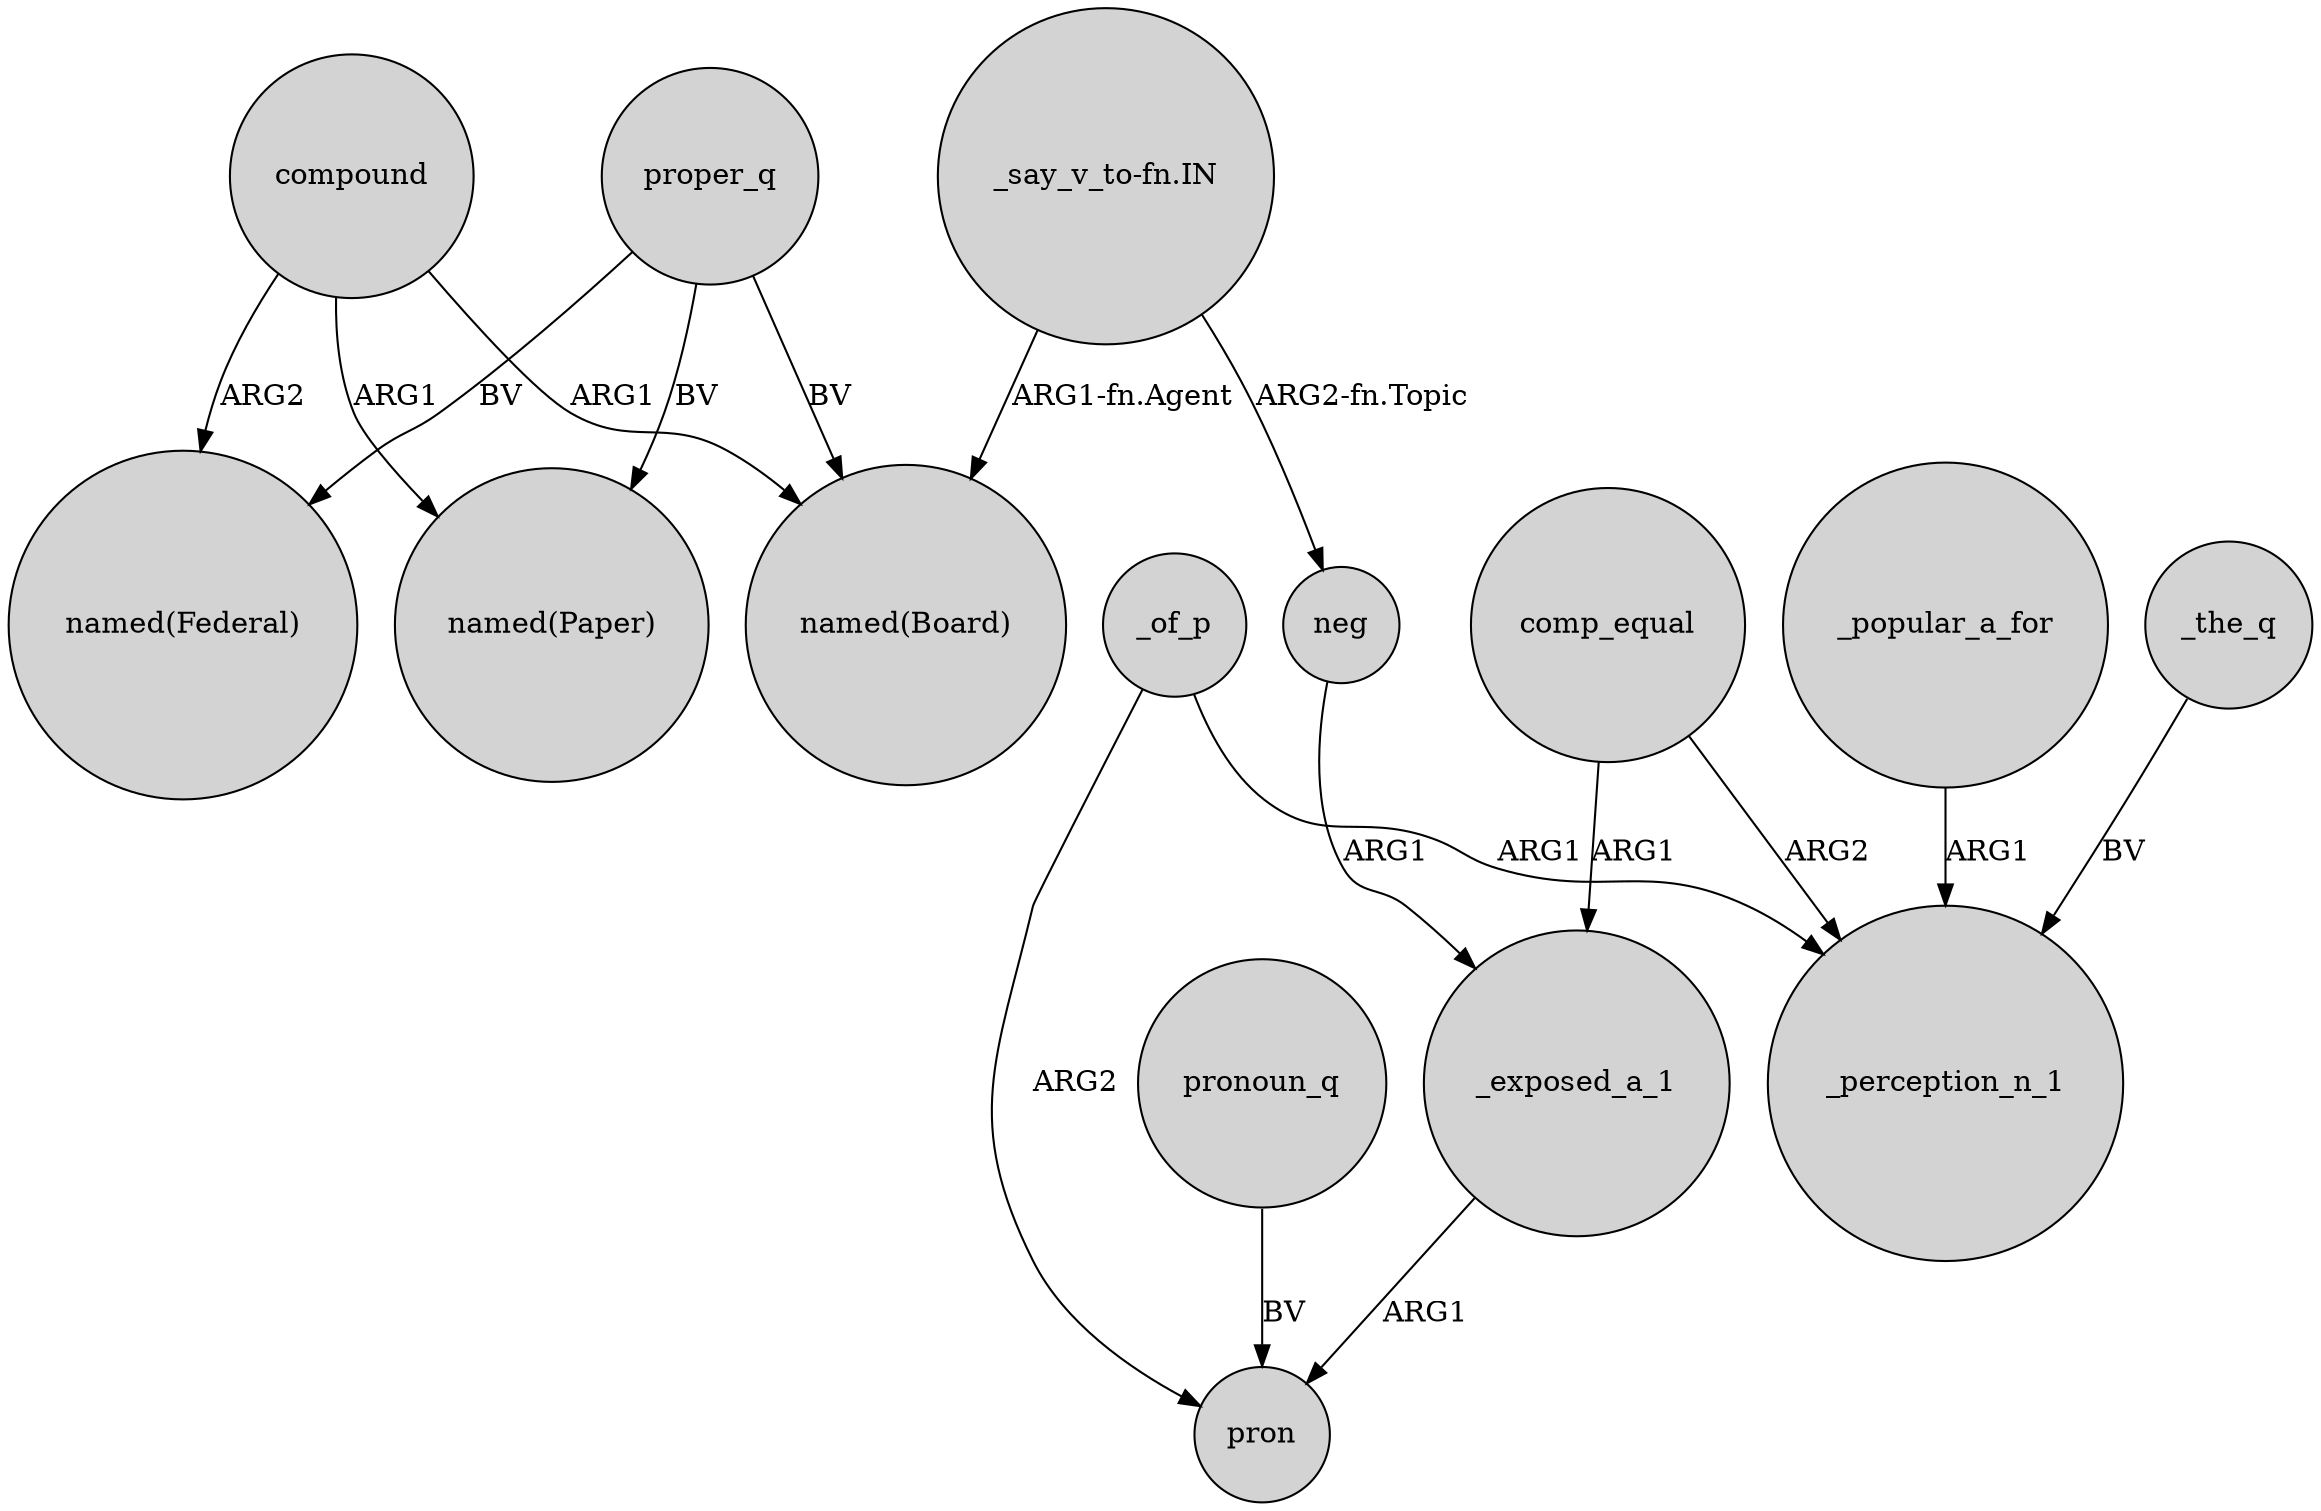 digraph {
	node [shape=circle style=filled]
	compound -> "named(Paper)" [label=ARG1]
	_popular_a_for -> _perception_n_1 [label=ARG1]
	compound -> "named(Board)" [label=ARG1]
	"_say_v_to-fn.IN" -> "named(Board)" [label="ARG1-fn.Agent"]
	"_say_v_to-fn.IN" -> neg [label="ARG2-fn.Topic"]
	_the_q -> _perception_n_1 [label=BV]
	comp_equal -> _exposed_a_1 [label=ARG1]
	proper_q -> "named(Board)" [label=BV]
	pronoun_q -> pron [label=BV]
	comp_equal -> _perception_n_1 [label=ARG2]
	_of_p -> _perception_n_1 [label=ARG1]
	_of_p -> pron [label=ARG2]
	compound -> "named(Federal)" [label=ARG2]
	neg -> _exposed_a_1 [label=ARG1]
	_exposed_a_1 -> pron [label=ARG1]
	proper_q -> "named(Paper)" [label=BV]
	proper_q -> "named(Federal)" [label=BV]
}
